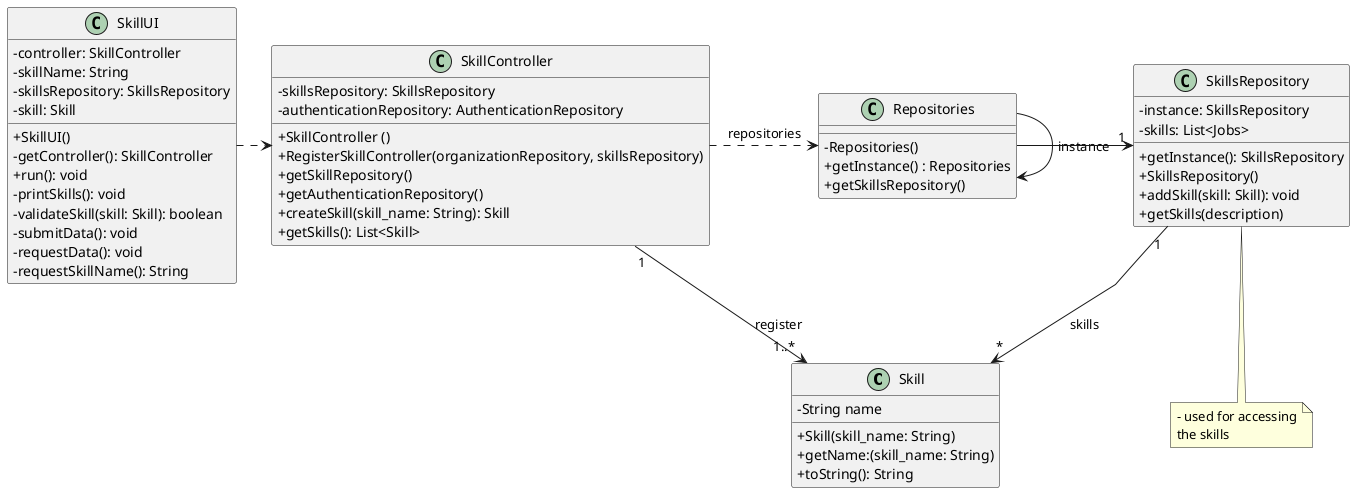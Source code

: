 @startuml
'skinparam monochrome true
skinparam packageStyle rectangle
skinparam shadowing false
skinparam linetype polyline
'skinparam linetype orto

skinparam classAttributeIconSize 0

'left to right direction

class Skill {
    - String name

    + Skill(skill_name: String)
    + getName:(skill_name: String)
    + toString(): String
}

class SkillsRepository {

    - instance: SkillsRepository
    - skills: List<Jobs>
    + getInstance(): SkillsRepository
    + SkillsRepository()
    + addSkill(skill: Skill): void
    + getSkills(description)

}


class Repositories {
    - Repositories()
    + getInstance() : Repositories
    + getSkillsRepository()
}

class SkillController {
    - skillsRepository: SkillsRepository
    - authenticationRepository: AuthenticationRepository

    +SkillController ()
    + RegisterSkillController(organizationRepository, skillsRepository)
    + getSkillRepository()
    + getAuthenticationRepository()
    + createSkill(skill_name: String): Skill
    + getSkills(): List<Skill>
}

note bottom of SkillsRepository
    - used for accessing
    the skills
end note

class SkillUI {
    -controller: SkillController
    -skillName: String
    -skillsRepository: SkillsRepository
    -skill: Skill

    +SkillUI()
    -getController(): SkillController
    +run(): void
    -printSkills(): void
    -validateSkill(skill: Skill): boolean
    -submitData(): void
    -requestData(): void
    -requestSkillName(): String
}

Repositories -> Repositories : instance

SkillUI .> SkillController

SkillController .> Repositories : repositories

Repositories -> "1" SkillsRepository



SkillsRepository "1" --> "*" Skill : skills
SkillController "1" --> "1..*" Skill : register

@enduml